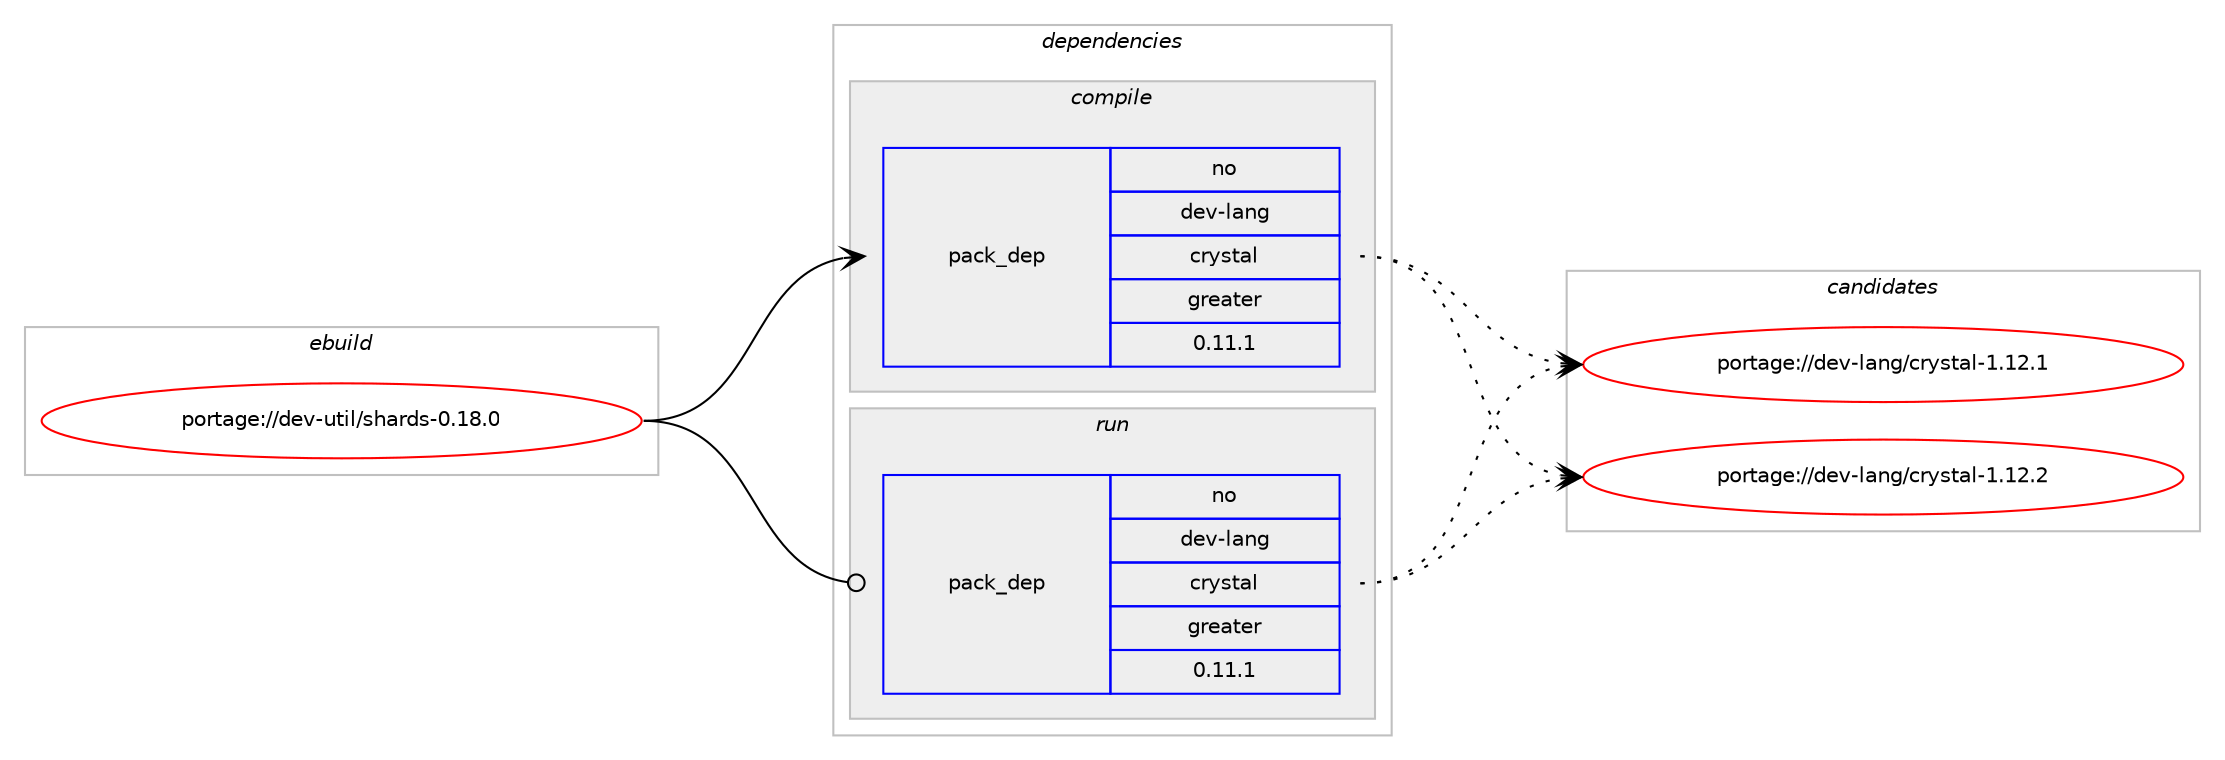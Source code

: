 digraph prolog {

# *************
# Graph options
# *************

newrank=true;
concentrate=true;
compound=true;
graph [rankdir=LR,fontname=Helvetica,fontsize=10,ranksep=1.5];#, ranksep=2.5, nodesep=0.2];
edge  [arrowhead=vee];
node  [fontname=Helvetica,fontsize=10];

# **********
# The ebuild
# **********

subgraph cluster_leftcol {
color=gray;
rank=same;
label=<<i>ebuild</i>>;
id [label="portage://dev-util/shards-0.18.0", color=red, width=4, href="../dev-util/shards-0.18.0.svg"];
}

# ****************
# The dependencies
# ****************

subgraph cluster_midcol {
color=gray;
label=<<i>dependencies</i>>;
subgraph cluster_compile {
fillcolor="#eeeeee";
style=filled;
label=<<i>compile</i>>;
subgraph pack50301 {
dependency112046 [label=<<TABLE BORDER="0" CELLBORDER="1" CELLSPACING="0" CELLPADDING="4" WIDTH="220"><TR><TD ROWSPAN="6" CELLPADDING="30">pack_dep</TD></TR><TR><TD WIDTH="110">no</TD></TR><TR><TD>dev-lang</TD></TR><TR><TD>crystal</TD></TR><TR><TD>greater</TD></TR><TR><TD>0.11.1</TD></TR></TABLE>>, shape=none, color=blue];
}
id:e -> dependency112046:w [weight=20,style="solid",arrowhead="vee"];
# *** BEGIN UNKNOWN DEPENDENCY TYPE (TODO) ***
# id -> package_dependency(portage://dev-util/shards-0.18.0,install,no,dev-libs,libyaml,none,[,,],any_same_slot,[])
# *** END UNKNOWN DEPENDENCY TYPE (TODO) ***

}
subgraph cluster_compileandrun {
fillcolor="#eeeeee";
style=filled;
label=<<i>compile and run</i>>;
}
subgraph cluster_run {
fillcolor="#eeeeee";
style=filled;
label=<<i>run</i>>;
subgraph pack50302 {
dependency112047 [label=<<TABLE BORDER="0" CELLBORDER="1" CELLSPACING="0" CELLPADDING="4" WIDTH="220"><TR><TD ROWSPAN="6" CELLPADDING="30">pack_dep</TD></TR><TR><TD WIDTH="110">no</TD></TR><TR><TD>dev-lang</TD></TR><TR><TD>crystal</TD></TR><TR><TD>greater</TD></TR><TR><TD>0.11.1</TD></TR></TABLE>>, shape=none, color=blue];
}
id:e -> dependency112047:w [weight=20,style="solid",arrowhead="odot"];
# *** BEGIN UNKNOWN DEPENDENCY TYPE (TODO) ***
# id -> package_dependency(portage://dev-util/shards-0.18.0,run,no,dev-libs,libyaml,none,[,,],any_same_slot,[])
# *** END UNKNOWN DEPENDENCY TYPE (TODO) ***

}
}

# **************
# The candidates
# **************

subgraph cluster_choices {
rank=same;
color=gray;
label=<<i>candidates</i>>;

subgraph choice50301 {
color=black;
nodesep=1;
choice100101118451089711010347991141211151169710845494649504649 [label="portage://dev-lang/crystal-1.12.1", color=red, width=4,href="../dev-lang/crystal-1.12.1.svg"];
choice100101118451089711010347991141211151169710845494649504650 [label="portage://dev-lang/crystal-1.12.2", color=red, width=4,href="../dev-lang/crystal-1.12.2.svg"];
dependency112046:e -> choice100101118451089711010347991141211151169710845494649504649:w [style=dotted,weight="100"];
dependency112046:e -> choice100101118451089711010347991141211151169710845494649504650:w [style=dotted,weight="100"];
}
subgraph choice50302 {
color=black;
nodesep=1;
choice100101118451089711010347991141211151169710845494649504649 [label="portage://dev-lang/crystal-1.12.1", color=red, width=4,href="../dev-lang/crystal-1.12.1.svg"];
choice100101118451089711010347991141211151169710845494649504650 [label="portage://dev-lang/crystal-1.12.2", color=red, width=4,href="../dev-lang/crystal-1.12.2.svg"];
dependency112047:e -> choice100101118451089711010347991141211151169710845494649504649:w [style=dotted,weight="100"];
dependency112047:e -> choice100101118451089711010347991141211151169710845494649504650:w [style=dotted,weight="100"];
}
}

}
